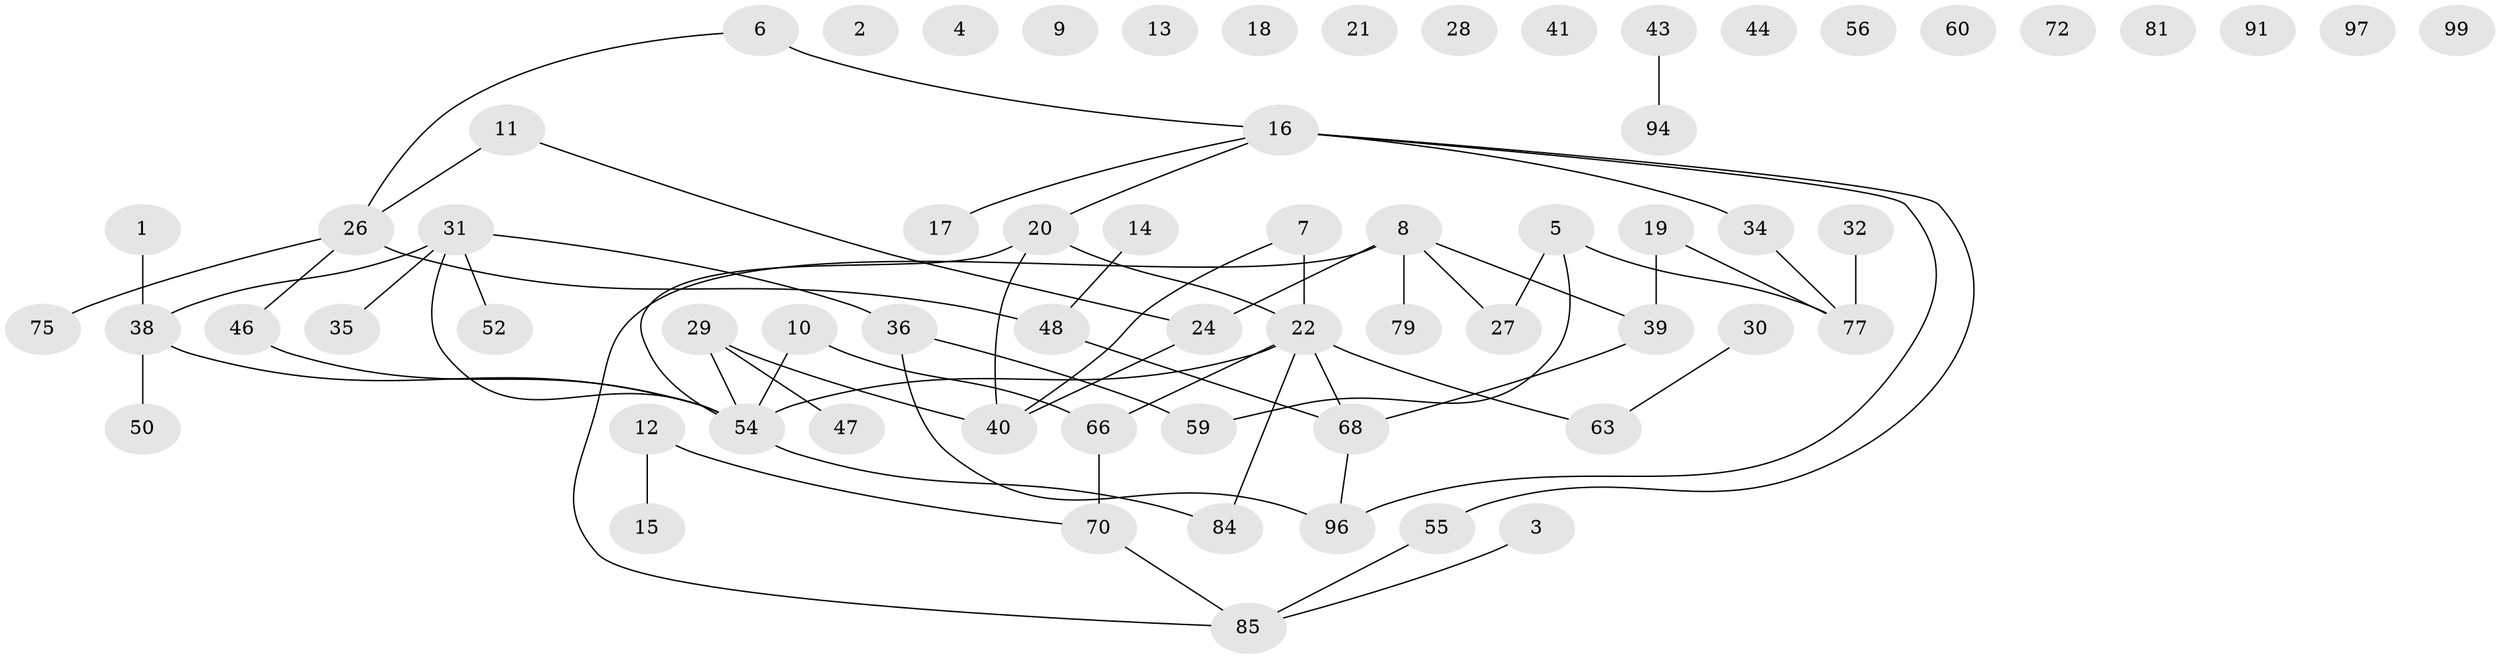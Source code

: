 // Generated by graph-tools (version 1.1) at 2025/23/03/03/25 07:23:27]
// undirected, 65 vertices, 64 edges
graph export_dot {
graph [start="1"]
  node [color=gray90,style=filled];
  1;
  2 [super="+45"];
  3;
  4;
  5 [super="+49"];
  6 [super="+95"];
  7 [super="+71"];
  8 [super="+73"];
  9 [super="+25"];
  10 [super="+69"];
  11 [super="+87"];
  12;
  13 [super="+90"];
  14 [super="+100"];
  15;
  16 [super="+86"];
  17 [super="+83"];
  18 [super="+42"];
  19;
  20 [super="+33"];
  21 [super="+64"];
  22 [super="+23"];
  24 [super="+62"];
  26 [super="+53"];
  27 [super="+92"];
  28;
  29 [super="+51"];
  30;
  31 [super="+65"];
  32;
  34;
  35;
  36 [super="+37"];
  38 [super="+93"];
  39 [super="+76"];
  40 [super="+57"];
  41;
  43;
  44;
  46;
  47 [super="+80"];
  48 [super="+67"];
  50;
  52;
  54 [super="+61"];
  55;
  56 [super="+58"];
  59;
  60;
  63;
  66 [super="+74"];
  68;
  70 [super="+89"];
  72;
  75;
  77 [super="+78"];
  79 [super="+82"];
  81;
  84 [super="+98"];
  85 [super="+88"];
  91;
  94;
  96;
  97;
  99;
  1 -- 38;
  3 -- 85;
  5 -- 59;
  5 -- 27;
  5 -- 77;
  6 -- 26;
  6 -- 16;
  7 -- 22 [weight=2];
  7 -- 40;
  8 -- 27;
  8 -- 85;
  8 -- 79;
  8 -- 39;
  8 -- 24;
  10 -- 66;
  10 -- 54;
  11 -- 24;
  11 -- 26;
  12 -- 15;
  12 -- 70;
  14 -- 48;
  16 -- 20;
  16 -- 34;
  16 -- 55;
  16 -- 96;
  16 -- 17;
  19 -- 39;
  19 -- 77;
  20 -- 22;
  20 -- 40;
  20 -- 54;
  22 -- 68;
  22 -- 84;
  22 -- 66;
  22 -- 63;
  22 -- 54;
  24 -- 40;
  26 -- 75;
  26 -- 48;
  26 -- 46;
  29 -- 40;
  29 -- 54;
  29 -- 47;
  30 -- 63;
  31 -- 54;
  31 -- 35;
  31 -- 52;
  31 -- 36;
  31 -- 38;
  32 -- 77;
  34 -- 77;
  36 -- 59;
  36 -- 96;
  38 -- 50;
  38 -- 54;
  39 -- 68;
  43 -- 94;
  46 -- 54;
  48 -- 68;
  54 -- 84;
  55 -- 85;
  66 -- 70 [weight=2];
  68 -- 96;
  70 -- 85;
}
